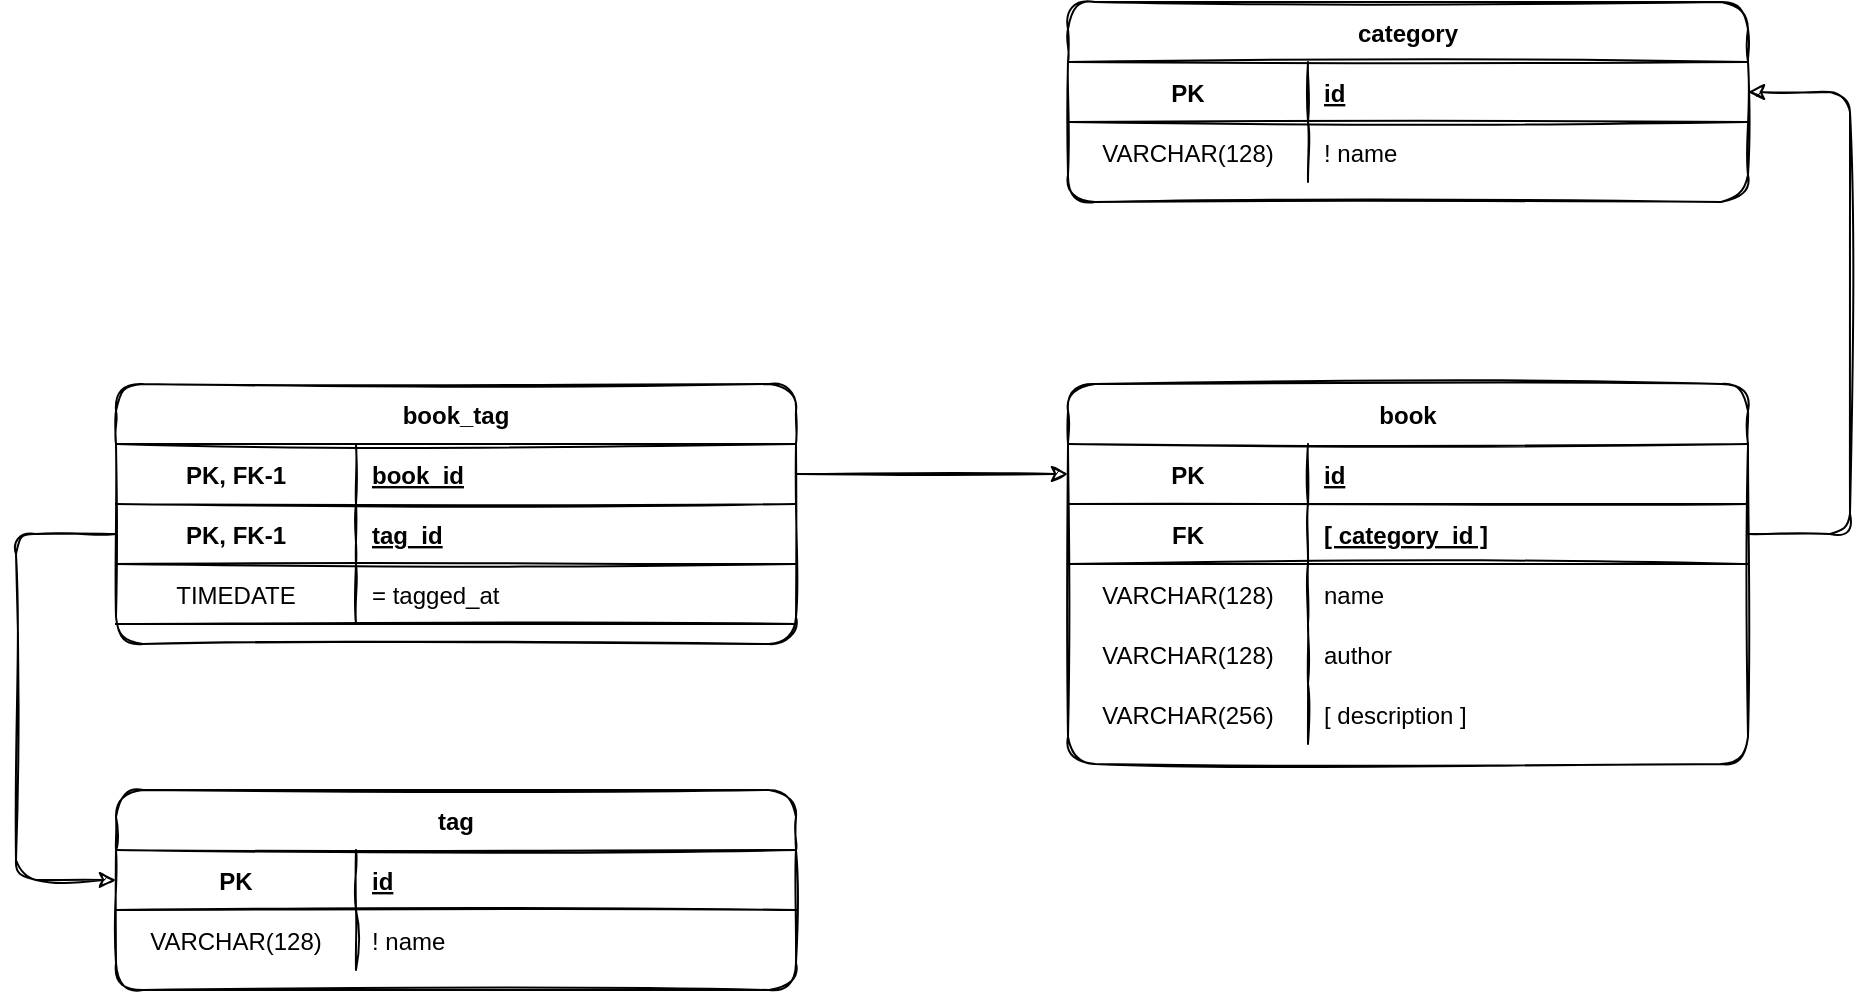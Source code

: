 <mxfile pages="4">
    <diagram name="DB Example" id="lNFMWxMhbMIp1hsNBDvr">
        <mxGraphModel dx="816" dy="1415" grid="0" gridSize="10" guides="1" tooltips="1" connect="1" arrows="1" fold="1" page="0" pageScale="1" pageWidth="827" pageHeight="1169" math="0" shadow="0">
            <root>
                <mxCell id="-cpzvNQ3J1m9pYCCo8-e-0"/>
                <mxCell id="-cpzvNQ3J1m9pYCCo8-e-1" parent="-cpzvNQ3J1m9pYCCo8-e-0"/>
                <mxCell id="hQJ_9kBd2pnGo7tBWY2L-27" value="book" style="shape=table;startSize=30;container=1;collapsible=1;childLayout=tableLayout;fixedRows=1;rowLines=0;fontStyle=1;align=center;resizeLast=1;rounded=1;sketch=1;" parent="-cpzvNQ3J1m9pYCCo8-e-1" vertex="1">
                    <mxGeometry x="1131" y="-176" width="340" height="190" as="geometry"/>
                </mxCell>
                <mxCell id="hQJ_9kBd2pnGo7tBWY2L-28" value="" style="shape=partialRectangle;collapsible=0;dropTarget=0;pointerEvents=0;fillColor=none;top=0;left=0;bottom=1;right=0;points=[[0,0.5],[1,0.5]];portConstraint=eastwest;rounded=1;sketch=1;" parent="hQJ_9kBd2pnGo7tBWY2L-27" vertex="1">
                    <mxGeometry y="30" width="340" height="30" as="geometry"/>
                </mxCell>
                <mxCell id="hQJ_9kBd2pnGo7tBWY2L-29" value="PK" style="shape=partialRectangle;connectable=0;fillColor=none;top=0;left=0;bottom=0;right=0;fontStyle=1;overflow=hidden;rounded=1;sketch=1;" parent="hQJ_9kBd2pnGo7tBWY2L-28" vertex="1">
                    <mxGeometry width="120" height="30" as="geometry"/>
                </mxCell>
                <mxCell id="hQJ_9kBd2pnGo7tBWY2L-30" value="id" style="shape=partialRectangle;connectable=0;fillColor=none;top=0;left=0;bottom=0;right=0;align=left;spacingLeft=6;fontStyle=5;overflow=hidden;rounded=1;sketch=1;" parent="hQJ_9kBd2pnGo7tBWY2L-28" vertex="1">
                    <mxGeometry x="120" width="220" height="30" as="geometry"/>
                </mxCell>
                <mxCell id="8WAY1DR3oL4mnUxOU03I-0" value="" style="shape=partialRectangle;collapsible=0;dropTarget=0;pointerEvents=0;fillColor=none;top=0;left=0;bottom=1;right=0;points=[[0,0.5],[1,0.5]];portConstraint=eastwest;rounded=1;sketch=1;" parent="hQJ_9kBd2pnGo7tBWY2L-27" vertex="1">
                    <mxGeometry y="60" width="340" height="30" as="geometry"/>
                </mxCell>
                <mxCell id="8WAY1DR3oL4mnUxOU03I-1" value="FK" style="shape=partialRectangle;connectable=0;fillColor=none;top=0;left=0;bottom=0;right=0;fontStyle=1;overflow=hidden;rounded=1;sketch=1;" parent="8WAY1DR3oL4mnUxOU03I-0" vertex="1">
                    <mxGeometry width="120" height="30" as="geometry"/>
                </mxCell>
                <mxCell id="8WAY1DR3oL4mnUxOU03I-2" value="[ category_id ]" style="shape=partialRectangle;connectable=0;fillColor=none;top=0;left=0;bottom=0;right=0;align=left;spacingLeft=6;fontStyle=5;overflow=hidden;rounded=1;sketch=1;" parent="8WAY1DR3oL4mnUxOU03I-0" vertex="1">
                    <mxGeometry x="120" width="220" height="30" as="geometry"/>
                </mxCell>
                <mxCell id="hQJ_9kBd2pnGo7tBWY2L-31" value="" style="shape=partialRectangle;collapsible=0;dropTarget=0;pointerEvents=0;fillColor=none;top=0;left=0;bottom=0;right=0;points=[[0,0.5],[1,0.5]];portConstraint=eastwest;rounded=1;sketch=1;" parent="hQJ_9kBd2pnGo7tBWY2L-27" vertex="1">
                    <mxGeometry y="90" width="340" height="30" as="geometry"/>
                </mxCell>
                <mxCell id="hQJ_9kBd2pnGo7tBWY2L-32" value="VARCHAR(128)" style="shape=partialRectangle;connectable=0;fillColor=none;top=0;left=0;bottom=0;right=0;editable=1;overflow=hidden;rounded=1;sketch=1;" parent="hQJ_9kBd2pnGo7tBWY2L-31" vertex="1">
                    <mxGeometry width="120" height="30" as="geometry"/>
                </mxCell>
                <mxCell id="hQJ_9kBd2pnGo7tBWY2L-33" value="name" style="shape=partialRectangle;connectable=0;fillColor=none;top=0;left=0;bottom=0;right=0;align=left;spacingLeft=6;overflow=hidden;rounded=1;sketch=1;" parent="hQJ_9kBd2pnGo7tBWY2L-31" vertex="1">
                    <mxGeometry x="120" width="220" height="30" as="geometry"/>
                </mxCell>
                <mxCell id="hQJ_9kBd2pnGo7tBWY2L-34" value="" style="shape=partialRectangle;collapsible=0;dropTarget=0;pointerEvents=0;fillColor=none;top=0;left=0;bottom=0;right=0;points=[[0,0.5],[1,0.5]];portConstraint=eastwest;rounded=1;sketch=1;" parent="hQJ_9kBd2pnGo7tBWY2L-27" vertex="1">
                    <mxGeometry y="120" width="340" height="30" as="geometry"/>
                </mxCell>
                <mxCell id="hQJ_9kBd2pnGo7tBWY2L-35" value="VARCHAR(128)" style="shape=partialRectangle;connectable=0;fillColor=none;top=0;left=0;bottom=0;right=0;editable=1;overflow=hidden;rounded=1;sketch=1;" parent="hQJ_9kBd2pnGo7tBWY2L-34" vertex="1">
                    <mxGeometry width="120" height="30" as="geometry"/>
                </mxCell>
                <mxCell id="hQJ_9kBd2pnGo7tBWY2L-36" value="author" style="shape=partialRectangle;connectable=0;fillColor=none;top=0;left=0;bottom=0;right=0;align=left;spacingLeft=6;overflow=hidden;rounded=1;sketch=1;" parent="hQJ_9kBd2pnGo7tBWY2L-34" vertex="1">
                    <mxGeometry x="120" width="220" height="30" as="geometry"/>
                </mxCell>
                <mxCell id="hQJ_9kBd2pnGo7tBWY2L-78" value="" style="shape=partialRectangle;collapsible=0;dropTarget=0;pointerEvents=0;fillColor=none;top=0;left=0;bottom=0;right=0;points=[[0,0.5],[1,0.5]];portConstraint=eastwest;rounded=1;sketch=1;" parent="hQJ_9kBd2pnGo7tBWY2L-27" vertex="1">
                    <mxGeometry y="150" width="340" height="30" as="geometry"/>
                </mxCell>
                <mxCell id="hQJ_9kBd2pnGo7tBWY2L-79" value="VARCHAR(256)" style="shape=partialRectangle;connectable=0;fillColor=none;top=0;left=0;bottom=0;right=0;editable=1;overflow=hidden;rounded=1;sketch=1;" parent="hQJ_9kBd2pnGo7tBWY2L-78" vertex="1">
                    <mxGeometry width="120" height="30" as="geometry"/>
                </mxCell>
                <mxCell id="hQJ_9kBd2pnGo7tBWY2L-80" value="[ description ]" style="shape=partialRectangle;connectable=0;fillColor=none;top=0;left=0;bottom=0;right=0;align=left;spacingLeft=6;overflow=hidden;rounded=1;sketch=1;" parent="hQJ_9kBd2pnGo7tBWY2L-78" vertex="1">
                    <mxGeometry x="120" width="220" height="30" as="geometry"/>
                </mxCell>
                <mxCell id="hQJ_9kBd2pnGo7tBWY2L-40" value="book_tag" style="shape=table;startSize=30;container=1;collapsible=1;childLayout=tableLayout;fixedRows=1;rowLines=0;fontStyle=1;align=center;resizeLast=1;rounded=1;sketch=1;" parent="-cpzvNQ3J1m9pYCCo8-e-1" vertex="1">
                    <mxGeometry x="655" y="-176" width="340" height="130" as="geometry"/>
                </mxCell>
                <mxCell id="hQJ_9kBd2pnGo7tBWY2L-44" value="" style="shape=partialRectangle;collapsible=0;dropTarget=0;pointerEvents=0;fillColor=none;top=0;left=0;bottom=1;right=0;points=[[0,0.5],[1,0.5]];portConstraint=eastwest;rounded=1;sketch=1;" parent="hQJ_9kBd2pnGo7tBWY2L-40" vertex="1">
                    <mxGeometry y="30" width="340" height="30" as="geometry"/>
                </mxCell>
                <mxCell id="hQJ_9kBd2pnGo7tBWY2L-45" value="PK, FK-1" style="shape=partialRectangle;connectable=0;fillColor=none;top=0;left=0;bottom=0;right=0;fontStyle=1;overflow=hidden;rounded=1;sketch=1;" parent="hQJ_9kBd2pnGo7tBWY2L-44" vertex="1">
                    <mxGeometry width="120" height="30" as="geometry"/>
                </mxCell>
                <mxCell id="hQJ_9kBd2pnGo7tBWY2L-46" value="book_id" style="shape=partialRectangle;connectable=0;fillColor=none;top=0;left=0;bottom=0;right=0;align=left;spacingLeft=6;fontStyle=5;overflow=hidden;rounded=1;sketch=1;" parent="hQJ_9kBd2pnGo7tBWY2L-44" vertex="1">
                    <mxGeometry x="120" width="220" height="30" as="geometry"/>
                </mxCell>
                <mxCell id="hQJ_9kBd2pnGo7tBWY2L-47" value="" style="shape=partialRectangle;collapsible=0;dropTarget=0;pointerEvents=0;fillColor=none;top=0;left=0;bottom=1;right=0;points=[[0,0.5],[1,0.5]];portConstraint=eastwest;rounded=1;sketch=1;" parent="hQJ_9kBd2pnGo7tBWY2L-40" vertex="1">
                    <mxGeometry y="60" width="340" height="30" as="geometry"/>
                </mxCell>
                <mxCell id="hQJ_9kBd2pnGo7tBWY2L-48" value="PK, FK-1" style="shape=partialRectangle;connectable=0;fillColor=none;top=0;left=0;bottom=0;right=0;fontStyle=1;overflow=hidden;rounded=1;sketch=1;" parent="hQJ_9kBd2pnGo7tBWY2L-47" vertex="1">
                    <mxGeometry width="120" height="30" as="geometry"/>
                </mxCell>
                <mxCell id="hQJ_9kBd2pnGo7tBWY2L-49" value="tag_id" style="shape=partialRectangle;connectable=0;fillColor=none;top=0;left=0;bottom=0;right=0;align=left;spacingLeft=6;fontStyle=5;overflow=hidden;rounded=1;sketch=1;" parent="hQJ_9kBd2pnGo7tBWY2L-47" vertex="1">
                    <mxGeometry x="120" width="220" height="30" as="geometry"/>
                </mxCell>
                <mxCell id="hQJ_9kBd2pnGo7tBWY2L-81" value="" style="shape=partialRectangle;collapsible=0;dropTarget=0;pointerEvents=0;fillColor=none;top=0;left=0;bottom=1;right=0;points=[[0,0.5],[1,0.5]];portConstraint=eastwest;rounded=1;sketch=1;" parent="hQJ_9kBd2pnGo7tBWY2L-40" vertex="1">
                    <mxGeometry y="90" width="340" height="30" as="geometry"/>
                </mxCell>
                <mxCell id="hQJ_9kBd2pnGo7tBWY2L-82" value="TIMEDATE" style="shape=partialRectangle;connectable=0;fillColor=none;top=0;left=0;bottom=0;right=0;fontStyle=0;overflow=hidden;rounded=1;sketch=1;" parent="hQJ_9kBd2pnGo7tBWY2L-81" vertex="1">
                    <mxGeometry width="120" height="30" as="geometry"/>
                </mxCell>
                <mxCell id="hQJ_9kBd2pnGo7tBWY2L-83" value="= tagged_at" style="shape=partialRectangle;connectable=0;fillColor=none;top=0;left=0;bottom=0;right=0;align=left;spacingLeft=6;fontStyle=0;overflow=hidden;rounded=1;sketch=1;" parent="hQJ_9kBd2pnGo7tBWY2L-81" vertex="1">
                    <mxGeometry x="120" width="220" height="30" as="geometry"/>
                </mxCell>
                <mxCell id="hQJ_9kBd2pnGo7tBWY2L-53" value="tag" style="shape=table;startSize=30;container=1;collapsible=1;childLayout=tableLayout;fixedRows=1;rowLines=0;fontStyle=1;align=center;resizeLast=1;rounded=1;sketch=1;" parent="-cpzvNQ3J1m9pYCCo8-e-1" vertex="1">
                    <mxGeometry x="655" y="27" width="340" height="100" as="geometry"/>
                </mxCell>
                <mxCell id="hQJ_9kBd2pnGo7tBWY2L-54" value="" style="shape=partialRectangle;collapsible=0;dropTarget=0;pointerEvents=0;fillColor=none;top=0;left=0;bottom=1;right=0;points=[[0,0.5],[1,0.5]];portConstraint=eastwest;rounded=1;sketch=1;" parent="hQJ_9kBd2pnGo7tBWY2L-53" vertex="1">
                    <mxGeometry y="30" width="340" height="30" as="geometry"/>
                </mxCell>
                <mxCell id="hQJ_9kBd2pnGo7tBWY2L-55" value="PK" style="shape=partialRectangle;connectable=0;fillColor=none;top=0;left=0;bottom=0;right=0;fontStyle=1;overflow=hidden;rounded=1;sketch=1;" parent="hQJ_9kBd2pnGo7tBWY2L-54" vertex="1">
                    <mxGeometry width="120" height="30" as="geometry"/>
                </mxCell>
                <mxCell id="hQJ_9kBd2pnGo7tBWY2L-56" value="id" style="shape=partialRectangle;connectable=0;fillColor=none;top=0;left=0;bottom=0;right=0;align=left;spacingLeft=6;fontStyle=5;overflow=hidden;rounded=1;sketch=1;" parent="hQJ_9kBd2pnGo7tBWY2L-54" vertex="1">
                    <mxGeometry x="120" width="220" height="30" as="geometry"/>
                </mxCell>
                <mxCell id="hQJ_9kBd2pnGo7tBWY2L-57" value="" style="shape=partialRectangle;collapsible=0;dropTarget=0;pointerEvents=0;fillColor=none;top=0;left=0;bottom=0;right=0;points=[[0,0.5],[1,0.5]];portConstraint=eastwest;rounded=1;sketch=1;" parent="hQJ_9kBd2pnGo7tBWY2L-53" vertex="1">
                    <mxGeometry y="60" width="340" height="30" as="geometry"/>
                </mxCell>
                <mxCell id="hQJ_9kBd2pnGo7tBWY2L-58" value="VARCHAR(128)" style="shape=partialRectangle;connectable=0;fillColor=none;top=0;left=0;bottom=0;right=0;editable=1;overflow=hidden;rounded=1;sketch=1;" parent="hQJ_9kBd2pnGo7tBWY2L-57" vertex="1">
                    <mxGeometry width="120" height="30" as="geometry"/>
                </mxCell>
                <mxCell id="hQJ_9kBd2pnGo7tBWY2L-59" value="! name" style="shape=partialRectangle;connectable=0;fillColor=none;top=0;left=0;bottom=0;right=0;align=left;spacingLeft=6;overflow=hidden;rounded=1;sketch=1;" parent="hQJ_9kBd2pnGo7tBWY2L-57" vertex="1">
                    <mxGeometry x="120" width="220" height="30" as="geometry"/>
                </mxCell>
                <mxCell id="hQJ_9kBd2pnGo7tBWY2L-63" style="edgeStyle=orthogonalEdgeStyle;sketch=1;orthogonalLoop=1;jettySize=auto;html=1;entryX=0;entryY=0.5;entryDx=0;entryDy=0;" parent="-cpzvNQ3J1m9pYCCo8-e-1" source="hQJ_9kBd2pnGo7tBWY2L-47" target="hQJ_9kBd2pnGo7tBWY2L-54" edge="1">
                    <mxGeometry relative="1" as="geometry">
                        <Array as="points">
                            <mxPoint x="605" y="-101"/>
                            <mxPoint x="605" y="72"/>
                        </Array>
                    </mxGeometry>
                </mxCell>
                <mxCell id="hQJ_9kBd2pnGo7tBWY2L-64" style="edgeStyle=orthogonalEdgeStyle;sketch=1;orthogonalLoop=1;jettySize=auto;html=1;exitX=1;exitY=0.5;exitDx=0;exitDy=0;entryX=0;entryY=0.5;entryDx=0;entryDy=0;" parent="-cpzvNQ3J1m9pYCCo8-e-1" source="hQJ_9kBd2pnGo7tBWY2L-44" target="hQJ_9kBd2pnGo7tBWY2L-28" edge="1">
                    <mxGeometry relative="1" as="geometry"/>
                </mxCell>
                <mxCell id="hQJ_9kBd2pnGo7tBWY2L-65" value="category" style="shape=table;startSize=30;container=1;collapsible=1;childLayout=tableLayout;fixedRows=1;rowLines=0;fontStyle=1;align=center;resizeLast=1;rounded=1;sketch=1;" parent="-cpzvNQ3J1m9pYCCo8-e-1" vertex="1">
                    <mxGeometry x="1131" y="-367" width="340" height="100" as="geometry"/>
                </mxCell>
                <mxCell id="hQJ_9kBd2pnGo7tBWY2L-66" value="" style="shape=partialRectangle;collapsible=0;dropTarget=0;pointerEvents=0;fillColor=none;top=0;left=0;bottom=1;right=0;points=[[0,0.5],[1,0.5]];portConstraint=eastwest;rounded=1;sketch=1;" parent="hQJ_9kBd2pnGo7tBWY2L-65" vertex="1">
                    <mxGeometry y="30" width="340" height="30" as="geometry"/>
                </mxCell>
                <mxCell id="hQJ_9kBd2pnGo7tBWY2L-67" value="PK" style="shape=partialRectangle;connectable=0;fillColor=none;top=0;left=0;bottom=0;right=0;fontStyle=1;overflow=hidden;rounded=1;sketch=1;" parent="hQJ_9kBd2pnGo7tBWY2L-66" vertex="1">
                    <mxGeometry width="120" height="30" as="geometry"/>
                </mxCell>
                <mxCell id="hQJ_9kBd2pnGo7tBWY2L-68" value="id" style="shape=partialRectangle;connectable=0;fillColor=none;top=0;left=0;bottom=0;right=0;align=left;spacingLeft=6;fontStyle=5;overflow=hidden;rounded=1;sketch=1;" parent="hQJ_9kBd2pnGo7tBWY2L-66" vertex="1">
                    <mxGeometry x="120" width="220" height="30" as="geometry"/>
                </mxCell>
                <mxCell id="hQJ_9kBd2pnGo7tBWY2L-69" value="" style="shape=partialRectangle;collapsible=0;dropTarget=0;pointerEvents=0;fillColor=none;top=0;left=0;bottom=0;right=0;points=[[0,0.5],[1,0.5]];portConstraint=eastwest;rounded=1;sketch=1;" parent="hQJ_9kBd2pnGo7tBWY2L-65" vertex="1">
                    <mxGeometry y="60" width="340" height="30" as="geometry"/>
                </mxCell>
                <mxCell id="hQJ_9kBd2pnGo7tBWY2L-70" value="VARCHAR(128)" style="shape=partialRectangle;connectable=0;fillColor=none;top=0;left=0;bottom=0;right=0;editable=1;overflow=hidden;rounded=1;sketch=1;" parent="hQJ_9kBd2pnGo7tBWY2L-69" vertex="1">
                    <mxGeometry width="120" height="30" as="geometry"/>
                </mxCell>
                <mxCell id="hQJ_9kBd2pnGo7tBWY2L-71" value="! name" style="shape=partialRectangle;connectable=0;fillColor=none;top=0;left=0;bottom=0;right=0;align=left;spacingLeft=6;overflow=hidden;rounded=1;sketch=1;" parent="hQJ_9kBd2pnGo7tBWY2L-69" vertex="1">
                    <mxGeometry x="120" width="220" height="30" as="geometry"/>
                </mxCell>
                <mxCell id="8WAY1DR3oL4mnUxOU03I-4" style="edgeStyle=orthogonalEdgeStyle;sketch=1;orthogonalLoop=1;jettySize=auto;html=1;exitX=1;exitY=0.5;exitDx=0;exitDy=0;" parent="-cpzvNQ3J1m9pYCCo8-e-1" source="8WAY1DR3oL4mnUxOU03I-0" target="hQJ_9kBd2pnGo7tBWY2L-66" edge="1">
                    <mxGeometry relative="1" as="geometry">
                        <Array as="points">
                            <mxPoint x="1522" y="-101"/>
                            <mxPoint x="1522" y="-322"/>
                        </Array>
                    </mxGeometry>
                </mxCell>
            </root>
        </mxGraphModel>
    </diagram>
    <diagram id="1t9UOQusevuwFASpdUql" name="Models">
        <mxGraphModel dx="1100" dy="1015" grid="0" gridSize="10" guides="0" tooltips="1" connect="1" arrows="1" fold="1" page="0" pageScale="1" pageWidth="827" pageHeight="1169" math="0" shadow="0">
            <root>
                <mxCell id="WWR-T57GYOL7Wwas4-Pq-0"/>
                <mxCell id="WWR-T57GYOL7Wwas4-Pq-1" parent="WWR-T57GYOL7Wwas4-Pq-0"/>
                <mxCell id="8KHgerN2P5zRsKWRfPRM-0" value="&lt;b&gt;Book&lt;/b&gt;" style="swimlane;fontStyle=0;align=center;verticalAlign=top;childLayout=stackLayout;horizontal=1;startSize=30;horizontalStack=0;resizeParent=1;resizeParentMax=0;resizeLast=0;collapsible=0;marginBottom=0;html=1;" vertex="1" parent="WWR-T57GYOL7Wwas4-Pq-1">
                    <mxGeometry x="191" y="545" width="210" height="158" as="geometry"/>
                </mxCell>
                <mxCell id="8KHgerN2P5zRsKWRfPRM-2" value="attribute1" style="text;html=1;strokeColor=none;fillColor=none;align=left;verticalAlign=middle;spacingLeft=4;spacingRight=4;overflow=hidden;rotatable=0;points=[[0,0.5],[1,0.5]];portConstraint=eastwest;" vertex="1" parent="8KHgerN2P5zRsKWRfPRM-0">
                    <mxGeometry y="30" width="210" height="20" as="geometry"/>
                </mxCell>
                <mxCell id="8KHgerN2P5zRsKWRfPRM-21" value="attribute1" style="text;html=1;strokeColor=none;fillColor=none;align=left;verticalAlign=middle;spacingLeft=4;spacingRight=4;overflow=hidden;rotatable=0;points=[[0,0.5],[1,0.5]];portConstraint=eastwest;" vertex="1" parent="8KHgerN2P5zRsKWRfPRM-0">
                    <mxGeometry y="50" width="210" height="20" as="geometry"/>
                </mxCell>
                <mxCell id="RdlA2pryb5-QSfJb32gn-15" value="findByName(name: string): Tag" style="text;html=1;strokeColor=none;fillColor=none;align=left;verticalAlign=middle;spacingLeft=4;spacingRight=4;overflow=hidden;rotatable=0;points=[[0,0.5],[1,0.5]];portConstraint=eastwest;fontStyle=4" vertex="1" parent="8KHgerN2P5zRsKWRfPRM-0">
                    <mxGeometry y="70" width="210" height="20" as="geometry"/>
                </mxCell>
                <mxCell id="RdlA2pryb5-QSfJb32gn-16" value="findByName" style="text;html=1;strokeColor=none;fillColor=none;align=left;verticalAlign=middle;spacingLeft=4;spacingRight=4;overflow=hidden;rotatable=0;points=[[0,0.5],[1,0.5]];portConstraint=eastwest;" vertex="1" parent="8KHgerN2P5zRsKWRfPRM-0">
                    <mxGeometry y="90" width="210" height="20" as="geometry"/>
                </mxCell>
                <mxCell id="8KHgerN2P5zRsKWRfPRM-5" value="" style="line;strokeWidth=1;fillColor=none;align=left;verticalAlign=middle;spacingTop=-1;spacingLeft=3;spacingRight=3;rotatable=0;labelPosition=right;points=[];portConstraint=eastwest;" vertex="1" parent="8KHgerN2P5zRsKWRfPRM-0">
                    <mxGeometry y="110" width="210" height="8" as="geometry"/>
                </mxCell>
                <mxCell id="8KHgerN2P5zRsKWRfPRM-7" value="operation1" style="text;html=1;strokeColor=none;fillColor=none;align=left;verticalAlign=middle;spacingLeft=4;spacingRight=4;overflow=hidden;rotatable=0;points=[[0,0.5],[1,0.5]];portConstraint=eastwest;" vertex="1" parent="8KHgerN2P5zRsKWRfPRM-0">
                    <mxGeometry y="118" width="210" height="20" as="geometry"/>
                </mxCell>
                <mxCell id="8KHgerN2P5zRsKWRfPRM-22" value="operation1" style="text;html=1;strokeColor=none;fillColor=none;align=left;verticalAlign=middle;spacingLeft=4;spacingRight=4;overflow=hidden;rotatable=0;points=[[0,0.5],[1,0.5]];portConstraint=eastwest;" vertex="1" parent="8KHgerN2P5zRsKWRfPRM-0">
                    <mxGeometry y="138" width="210" height="20" as="geometry"/>
                </mxCell>
                <mxCell id="RdlA2pryb5-QSfJb32gn-0" value="&lt;b&gt;Tag&lt;/b&gt;" style="swimlane;fontStyle=0;align=center;verticalAlign=top;childLayout=stackLayout;horizontal=1;startSize=30;horizontalStack=0;resizeParent=1;resizeParentMax=0;resizeLast=0;collapsible=0;marginBottom=0;html=1;" vertex="1" parent="WWR-T57GYOL7Wwas4-Pq-1">
                    <mxGeometry x="-99" y="267" width="210" height="118" as="geometry"/>
                </mxCell>
                <mxCell id="RdlA2pryb5-QSfJb32gn-1" value="attribute1" style="text;html=1;strokeColor=none;fillColor=none;align=left;verticalAlign=middle;spacingLeft=4;spacingRight=4;overflow=hidden;rotatable=0;points=[[0,0.5],[1,0.5]];portConstraint=eastwest;" vertex="1" parent="RdlA2pryb5-QSfJb32gn-0">
                    <mxGeometry y="30" width="210" height="20" as="geometry"/>
                </mxCell>
                <mxCell id="RdlA2pryb5-QSfJb32gn-2" value="attribute1" style="text;html=1;strokeColor=none;fillColor=none;align=left;verticalAlign=middle;spacingLeft=4;spacingRight=4;overflow=hidden;rotatable=0;points=[[0,0.5],[1,0.5]];portConstraint=eastwest;" vertex="1" parent="RdlA2pryb5-QSfJb32gn-0">
                    <mxGeometry y="50" width="210" height="20" as="geometry"/>
                </mxCell>
                <mxCell id="RdlA2pryb5-QSfJb32gn-3" value="" style="line;strokeWidth=1;fillColor=none;align=left;verticalAlign=middle;spacingTop=-1;spacingLeft=3;spacingRight=3;rotatable=0;labelPosition=right;points=[];portConstraint=eastwest;" vertex="1" parent="RdlA2pryb5-QSfJb32gn-0">
                    <mxGeometry y="70" width="210" height="8" as="geometry"/>
                </mxCell>
                <mxCell id="RdlA2pryb5-QSfJb32gn-4" value="operation1" style="text;html=1;strokeColor=none;fillColor=none;align=left;verticalAlign=middle;spacingLeft=4;spacingRight=4;overflow=hidden;rotatable=0;points=[[0,0.5],[1,0.5]];portConstraint=eastwest;" vertex="1" parent="RdlA2pryb5-QSfJb32gn-0">
                    <mxGeometry y="78" width="210" height="20" as="geometry"/>
                </mxCell>
                <mxCell id="RdlA2pryb5-QSfJb32gn-5" value="operation1" style="text;html=1;strokeColor=none;fillColor=none;align=left;verticalAlign=middle;spacingLeft=4;spacingRight=4;overflow=hidden;rotatable=0;points=[[0,0.5],[1,0.5]];portConstraint=eastwest;" vertex="1" parent="RdlA2pryb5-QSfJb32gn-0">
                    <mxGeometry y="98" width="210" height="20" as="geometry"/>
                </mxCell>
                <mxCell id="RdlA2pryb5-QSfJb32gn-6" value="&lt;b&gt;Category&lt;/b&gt;" style="swimlane;fontStyle=0;align=center;verticalAlign=top;childLayout=stackLayout;horizontal=1;startSize=30;horizontalStack=0;resizeParent=1;resizeParentMax=0;resizeLast=0;collapsible=0;marginBottom=0;html=1;" vertex="1" parent="WWR-T57GYOL7Wwas4-Pq-1">
                    <mxGeometry x="404" y="254" width="210" height="118" as="geometry"/>
                </mxCell>
                <mxCell id="RdlA2pryb5-QSfJb32gn-7" value="attribute1" style="text;html=1;strokeColor=none;fillColor=none;align=left;verticalAlign=middle;spacingLeft=4;spacingRight=4;overflow=hidden;rotatable=0;points=[[0,0.5],[1,0.5]];portConstraint=eastwest;" vertex="1" parent="RdlA2pryb5-QSfJb32gn-6">
                    <mxGeometry y="30" width="210" height="20" as="geometry"/>
                </mxCell>
                <mxCell id="RdlA2pryb5-QSfJb32gn-8" value="attribute1" style="text;html=1;strokeColor=none;fillColor=none;align=left;verticalAlign=middle;spacingLeft=4;spacingRight=4;overflow=hidden;rotatable=0;points=[[0,0.5],[1,0.5]];portConstraint=eastwest;" vertex="1" parent="RdlA2pryb5-QSfJb32gn-6">
                    <mxGeometry y="50" width="210" height="20" as="geometry"/>
                </mxCell>
                <mxCell id="RdlA2pryb5-QSfJb32gn-9" value="" style="line;strokeWidth=1;fillColor=none;align=left;verticalAlign=middle;spacingTop=-1;spacingLeft=3;spacingRight=3;rotatable=0;labelPosition=right;points=[];portConstraint=eastwest;" vertex="1" parent="RdlA2pryb5-QSfJb32gn-6">
                    <mxGeometry y="70" width="210" height="8" as="geometry"/>
                </mxCell>
                <mxCell id="RdlA2pryb5-QSfJb32gn-10" value="operation1" style="text;html=1;strokeColor=none;fillColor=none;align=left;verticalAlign=middle;spacingLeft=4;spacingRight=4;overflow=hidden;rotatable=0;points=[[0,0.5],[1,0.5]];portConstraint=eastwest;" vertex="1" parent="RdlA2pryb5-QSfJb32gn-6">
                    <mxGeometry y="78" width="210" height="20" as="geometry"/>
                </mxCell>
                <mxCell id="RdlA2pryb5-QSfJb32gn-11" value="operation1" style="text;html=1;strokeColor=none;fillColor=none;align=left;verticalAlign=middle;spacingLeft=4;spacingRight=4;overflow=hidden;rotatable=0;points=[[0,0.5],[1,0.5]];portConstraint=eastwest;" vertex="1" parent="RdlA2pryb5-QSfJb32gn-6">
                    <mxGeometry y="98" width="210" height="20" as="geometry"/>
                </mxCell>
            </root>
        </mxGraphModel>
    </diagram>
</mxfile>